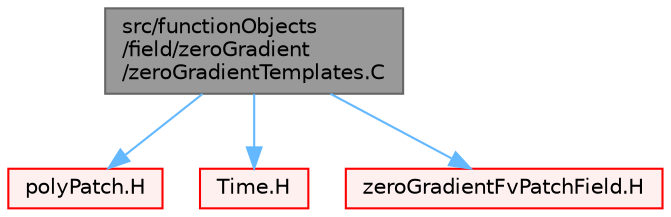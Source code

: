 digraph "src/functionObjects/field/zeroGradient/zeroGradientTemplates.C"
{
 // LATEX_PDF_SIZE
  bgcolor="transparent";
  edge [fontname=Helvetica,fontsize=10,labelfontname=Helvetica,labelfontsize=10];
  node [fontname=Helvetica,fontsize=10,shape=box,height=0.2,width=0.4];
  Node1 [id="Node000001",label="src/functionObjects\l/field/zeroGradient\l/zeroGradientTemplates.C",height=0.2,width=0.4,color="gray40", fillcolor="grey60", style="filled", fontcolor="black",tooltip=" "];
  Node1 -> Node2 [id="edge1_Node000001_Node000002",color="steelblue1",style="solid",tooltip=" "];
  Node2 [id="Node000002",label="polyPatch.H",height=0.2,width=0.4,color="red", fillcolor="#FFF0F0", style="filled",URL="$polyPatch_8H.html",tooltip=" "];
  Node1 -> Node230 [id="edge2_Node000001_Node000230",color="steelblue1",style="solid",tooltip=" "];
  Node230 [id="Node000230",label="Time.H",height=0.2,width=0.4,color="red", fillcolor="#FFF0F0", style="filled",URL="$Time_8H.html",tooltip=" "];
  Node1 -> Node299 [id="edge3_Node000001_Node000299",color="steelblue1",style="solid",tooltip=" "];
  Node299 [id="Node000299",label="zeroGradientFvPatchField.H",height=0.2,width=0.4,color="red", fillcolor="#FFF0F0", style="filled",URL="$zeroGradientFvPatchField_8H.html",tooltip=" "];
}
